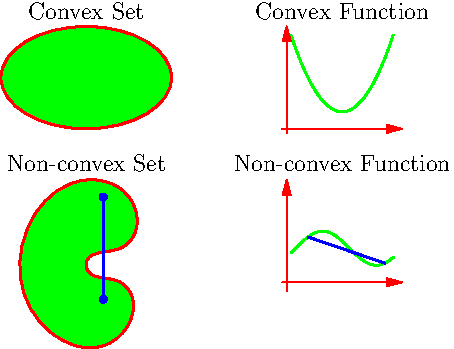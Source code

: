 import graph;
import plain;
size(8cm);
label("Convex Set",(0,13),N);
filldraw(ellipse((0,10),5,3),green,red+1);
label("Non-convex Set",(0,5));
filldraw(shift(-3,-3)*((0,5)..(3,7)..(5,3)..(3,2)..(5,1)..(1,-2)..cycle),green,red+1);
draw(shift(-3,-3)*( (4,6)--(4,0) ), blue+1);
dot((1,3),blue+4); dot((1,-3),blue+4);
real f(real x) { return (x-15)^2/2+8; }
draw(graph(f,12,18),green+1);
draw((11.5,7)--(18.5,7),red,EndArrow);
draw((11.75,6.75)--(11.75,13),red,EndArrow);
label("Convex Function",(15,13),N); 
real g(real x) { return sin(x-6); }
draw(graph(g,12,18),green+1);
draw((13,sin(7))--(17.5,sin(11.5)),blue+1);
draw((11.5,-2)--(18.5,-2),red,EndArrow);
draw((11.75,-2.5)--(11.75,4),red,EndArrow);
label("Non-convex Function",(15,5));
